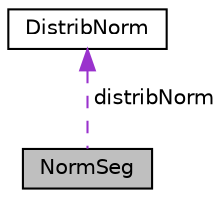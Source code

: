 digraph "NormSeg"
{
  edge [fontname="Helvetica",fontsize="10",labelfontname="Helvetica",labelfontsize="10"];
  node [fontname="Helvetica",fontsize="10",shape=record];
  Node1 [label="NormSeg",height=0.2,width=0.4,color="black", fillcolor="grey75", style="filled" fontcolor="black"];
  Node2 -> Node1 [dir="back",color="darkorchid3",fontsize="10",style="dashed",label=" distribNorm" ,fontname="Helvetica"];
  Node2 [label="DistribNorm",height=0.2,width=0.4,color="black", fillcolor="white", style="filled",URL="$classDistribNorm.html"];
}
